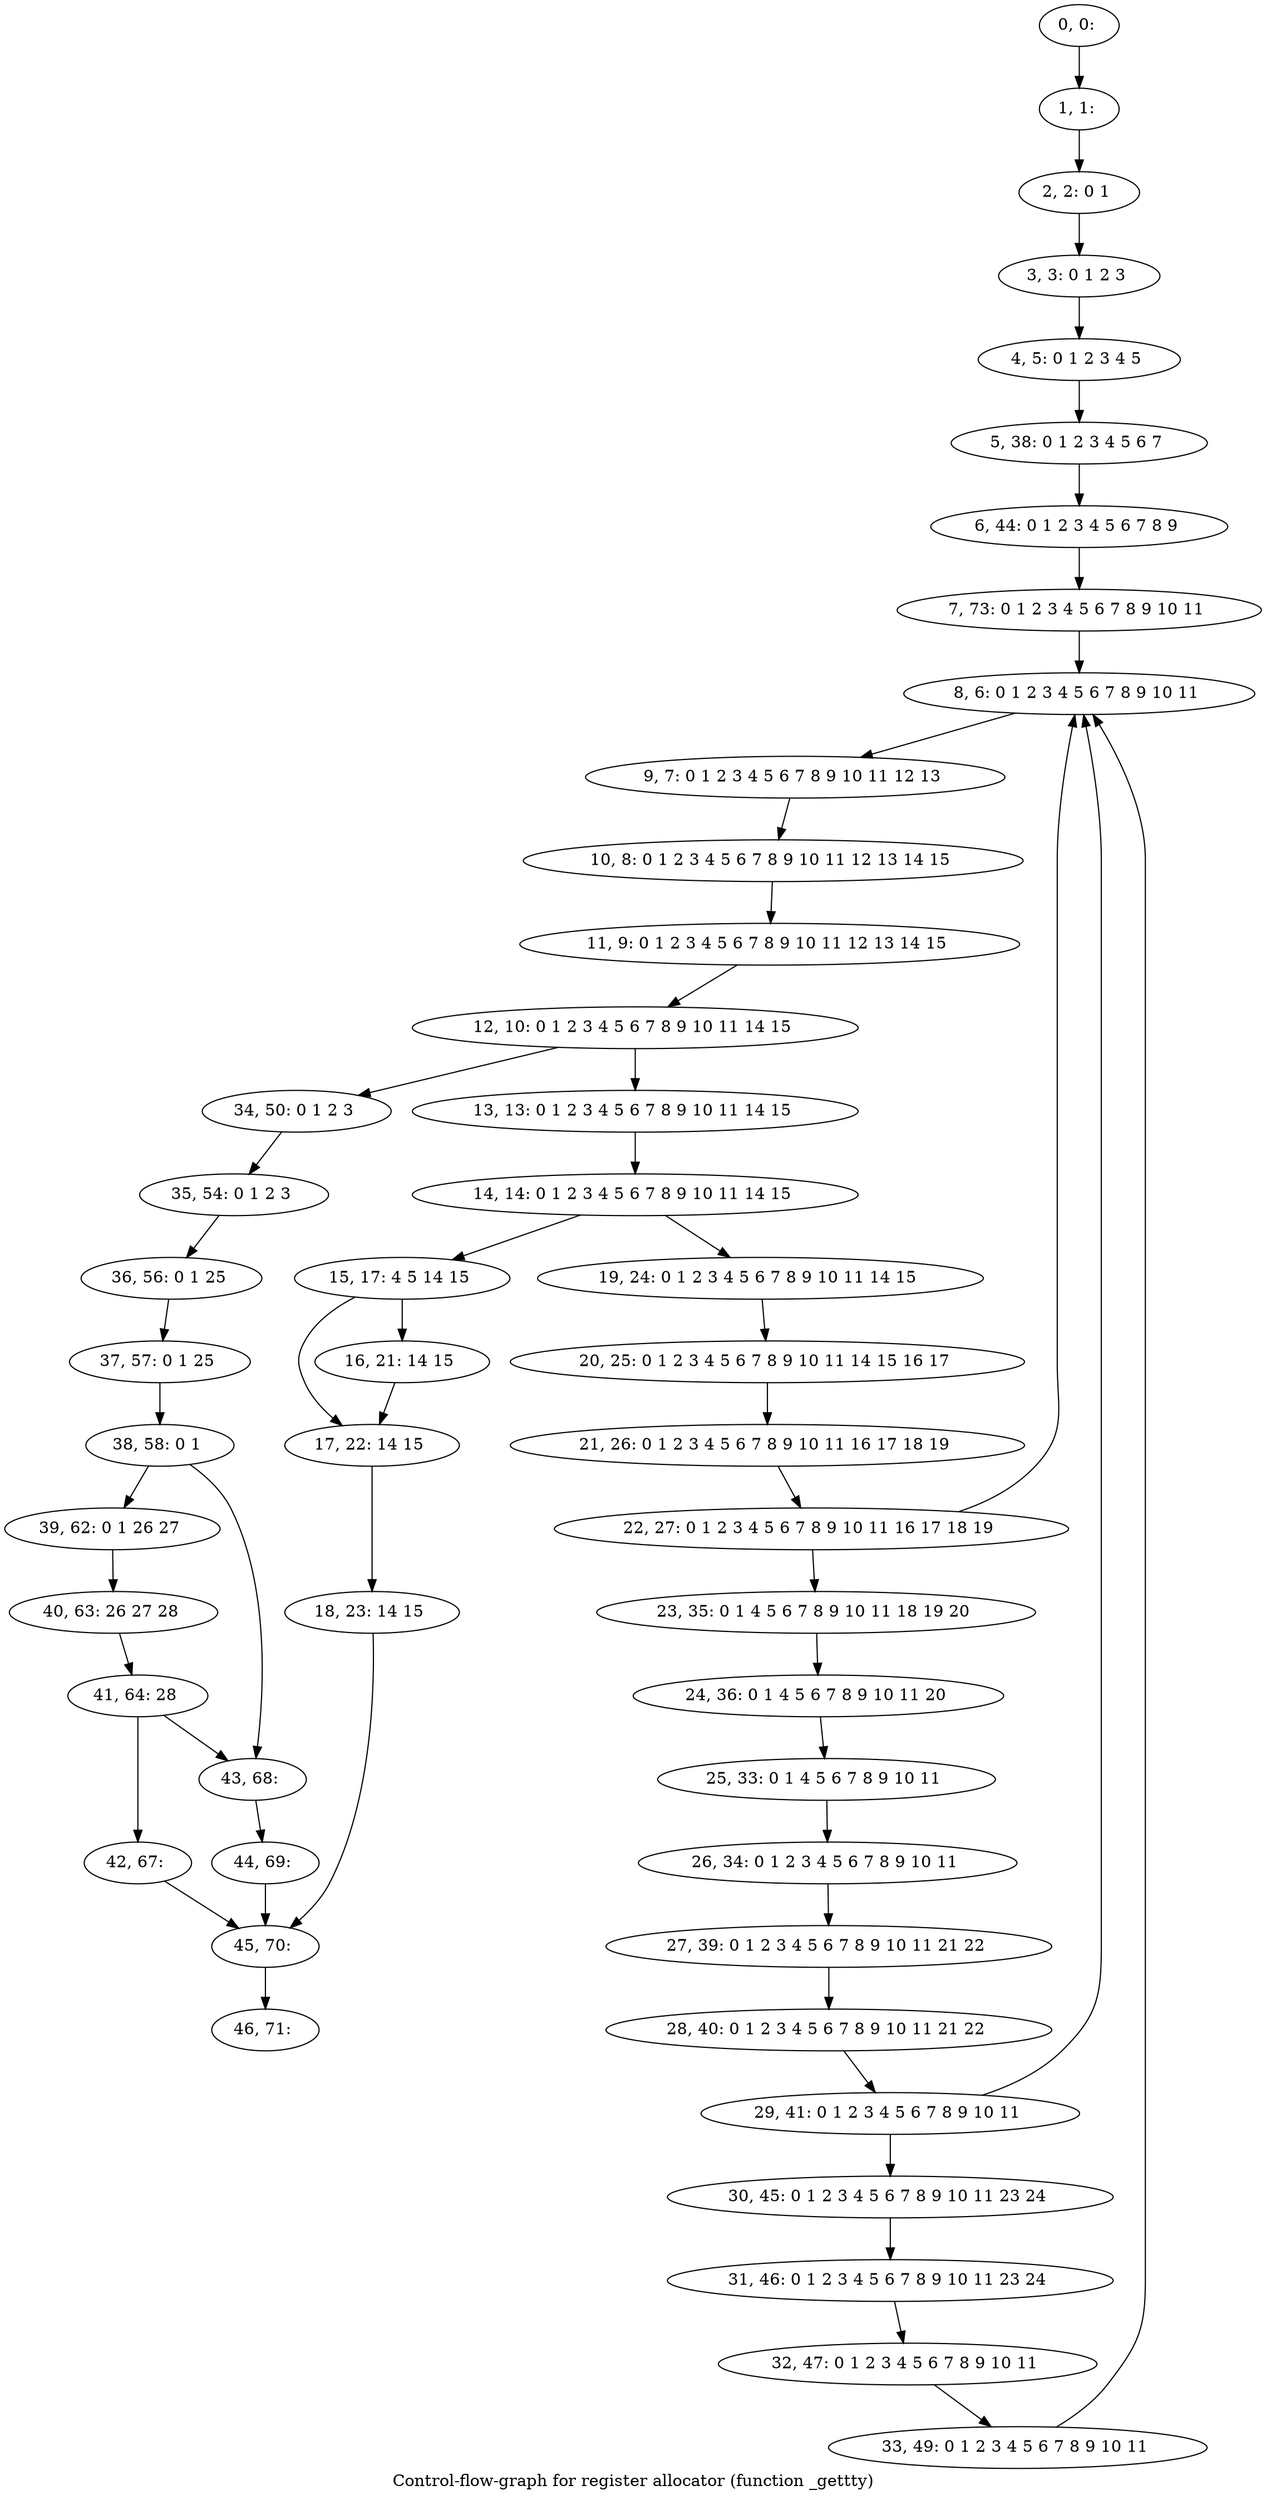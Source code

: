 digraph G {
graph [label="Control-flow-graph for register allocator (function _gettty)"]
0[label="0, 0: "];
1[label="1, 1: "];
2[label="2, 2: 0 1 "];
3[label="3, 3: 0 1 2 3 "];
4[label="4, 5: 0 1 2 3 4 5 "];
5[label="5, 38: 0 1 2 3 4 5 6 7 "];
6[label="6, 44: 0 1 2 3 4 5 6 7 8 9 "];
7[label="7, 73: 0 1 2 3 4 5 6 7 8 9 10 11 "];
8[label="8, 6: 0 1 2 3 4 5 6 7 8 9 10 11 "];
9[label="9, 7: 0 1 2 3 4 5 6 7 8 9 10 11 12 13 "];
10[label="10, 8: 0 1 2 3 4 5 6 7 8 9 10 11 12 13 14 15 "];
11[label="11, 9: 0 1 2 3 4 5 6 7 8 9 10 11 12 13 14 15 "];
12[label="12, 10: 0 1 2 3 4 5 6 7 8 9 10 11 14 15 "];
13[label="13, 13: 0 1 2 3 4 5 6 7 8 9 10 11 14 15 "];
14[label="14, 14: 0 1 2 3 4 5 6 7 8 9 10 11 14 15 "];
15[label="15, 17: 4 5 14 15 "];
16[label="16, 21: 14 15 "];
17[label="17, 22: 14 15 "];
18[label="18, 23: 14 15 "];
19[label="19, 24: 0 1 2 3 4 5 6 7 8 9 10 11 14 15 "];
20[label="20, 25: 0 1 2 3 4 5 6 7 8 9 10 11 14 15 16 17 "];
21[label="21, 26: 0 1 2 3 4 5 6 7 8 9 10 11 16 17 18 19 "];
22[label="22, 27: 0 1 2 3 4 5 6 7 8 9 10 11 16 17 18 19 "];
23[label="23, 35: 0 1 4 5 6 7 8 9 10 11 18 19 20 "];
24[label="24, 36: 0 1 4 5 6 7 8 9 10 11 20 "];
25[label="25, 33: 0 1 4 5 6 7 8 9 10 11 "];
26[label="26, 34: 0 1 2 3 4 5 6 7 8 9 10 11 "];
27[label="27, 39: 0 1 2 3 4 5 6 7 8 9 10 11 21 22 "];
28[label="28, 40: 0 1 2 3 4 5 6 7 8 9 10 11 21 22 "];
29[label="29, 41: 0 1 2 3 4 5 6 7 8 9 10 11 "];
30[label="30, 45: 0 1 2 3 4 5 6 7 8 9 10 11 23 24 "];
31[label="31, 46: 0 1 2 3 4 5 6 7 8 9 10 11 23 24 "];
32[label="32, 47: 0 1 2 3 4 5 6 7 8 9 10 11 "];
33[label="33, 49: 0 1 2 3 4 5 6 7 8 9 10 11 "];
34[label="34, 50: 0 1 2 3 "];
35[label="35, 54: 0 1 2 3 "];
36[label="36, 56: 0 1 25 "];
37[label="37, 57: 0 1 25 "];
38[label="38, 58: 0 1 "];
39[label="39, 62: 0 1 26 27 "];
40[label="40, 63: 26 27 28 "];
41[label="41, 64: 28 "];
42[label="42, 67: "];
43[label="43, 68: "];
44[label="44, 69: "];
45[label="45, 70: "];
46[label="46, 71: "];
0->1 ;
1->2 ;
2->3 ;
3->4 ;
4->5 ;
5->6 ;
6->7 ;
7->8 ;
8->9 ;
9->10 ;
10->11 ;
11->12 ;
12->13 ;
12->34 ;
13->14 ;
14->15 ;
14->19 ;
15->16 ;
15->17 ;
16->17 ;
17->18 ;
18->45 ;
19->20 ;
20->21 ;
21->22 ;
22->23 ;
22->8 ;
23->24 ;
24->25 ;
25->26 ;
26->27 ;
27->28 ;
28->29 ;
29->30 ;
29->8 ;
30->31 ;
31->32 ;
32->33 ;
33->8 ;
34->35 ;
35->36 ;
36->37 ;
37->38 ;
38->39 ;
38->43 ;
39->40 ;
40->41 ;
41->42 ;
41->43 ;
42->45 ;
43->44 ;
44->45 ;
45->46 ;
}
